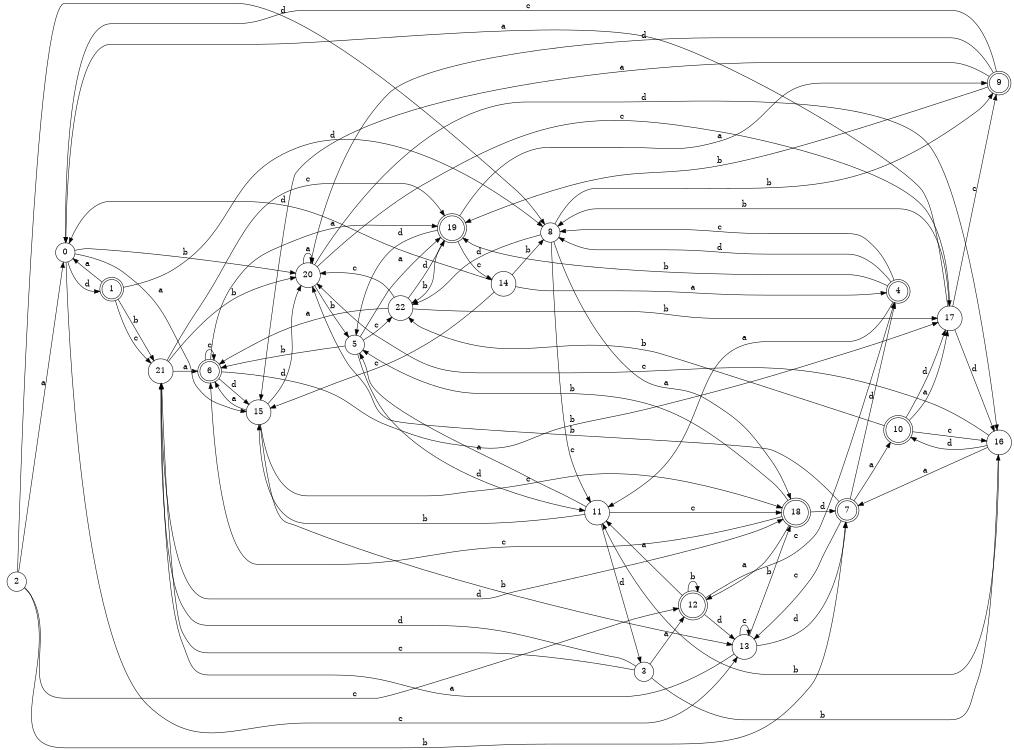 digraph n19_3 {
__start0 [label="" shape="none"];

rankdir=LR;
size="8,5";

s0 [style="filled", color="black", fillcolor="white" shape="circle", label="0"];
s1 [style="rounded,filled", color="black", fillcolor="white" shape="doublecircle", label="1"];
s2 [style="filled", color="black", fillcolor="white" shape="circle", label="2"];
s3 [style="filled", color="black", fillcolor="white" shape="circle", label="3"];
s4 [style="rounded,filled", color="black", fillcolor="white" shape="doublecircle", label="4"];
s5 [style="filled", color="black", fillcolor="white" shape="circle", label="5"];
s6 [style="rounded,filled", color="black", fillcolor="white" shape="doublecircle", label="6"];
s7 [style="rounded,filled", color="black", fillcolor="white" shape="doublecircle", label="7"];
s8 [style="filled", color="black", fillcolor="white" shape="circle", label="8"];
s9 [style="rounded,filled", color="black", fillcolor="white" shape="doublecircle", label="9"];
s10 [style="rounded,filled", color="black", fillcolor="white" shape="doublecircle", label="10"];
s11 [style="filled", color="black", fillcolor="white" shape="circle", label="11"];
s12 [style="rounded,filled", color="black", fillcolor="white" shape="doublecircle", label="12"];
s13 [style="filled", color="black", fillcolor="white" shape="circle", label="13"];
s14 [style="filled", color="black", fillcolor="white" shape="circle", label="14"];
s15 [style="filled", color="black", fillcolor="white" shape="circle", label="15"];
s16 [style="filled", color="black", fillcolor="white" shape="circle", label="16"];
s17 [style="filled", color="black", fillcolor="white" shape="circle", label="17"];
s18 [style="rounded,filled", color="black", fillcolor="white" shape="doublecircle", label="18"];
s19 [style="rounded,filled", color="black", fillcolor="white" shape="doublecircle", label="19"];
s20 [style="filled", color="black", fillcolor="white" shape="circle", label="20"];
s21 [style="filled", color="black", fillcolor="white" shape="circle", label="21"];
s22 [style="filled", color="black", fillcolor="white" shape="circle", label="22"];
s0 -> s15 [label="a"];
s0 -> s20 [label="b"];
s0 -> s13 [label="c"];
s0 -> s1 [label="d"];
s1 -> s0 [label="a"];
s1 -> s21 [label="b"];
s1 -> s21 [label="c"];
s1 -> s8 [label="d"];
s2 -> s0 [label="a"];
s2 -> s7 [label="b"];
s2 -> s12 [label="c"];
s2 -> s8 [label="d"];
s3 -> s12 [label="a"];
s3 -> s16 [label="b"];
s3 -> s21 [label="c"];
s3 -> s21 [label="d"];
s4 -> s11 [label="a"];
s4 -> s19 [label="b"];
s4 -> s8 [label="c"];
s4 -> s8 [label="d"];
s5 -> s19 [label="a"];
s5 -> s6 [label="b"];
s5 -> s22 [label="c"];
s5 -> s11 [label="d"];
s6 -> s19 [label="a"];
s6 -> s17 [label="b"];
s6 -> s6 [label="c"];
s6 -> s15 [label="d"];
s7 -> s10 [label="a"];
s7 -> s20 [label="b"];
s7 -> s13 [label="c"];
s7 -> s4 [label="d"];
s8 -> s18 [label="a"];
s8 -> s9 [label="b"];
s8 -> s11 [label="c"];
s8 -> s22 [label="d"];
s9 -> s15 [label="a"];
s9 -> s19 [label="b"];
s9 -> s0 [label="c"];
s9 -> s20 [label="d"];
s10 -> s17 [label="a"];
s10 -> s22 [label="b"];
s10 -> s16 [label="c"];
s10 -> s17 [label="d"];
s11 -> s5 [label="a"];
s11 -> s15 [label="b"];
s11 -> s18 [label="c"];
s11 -> s3 [label="d"];
s12 -> s11 [label="a"];
s12 -> s12 [label="b"];
s12 -> s4 [label="c"];
s12 -> s13 [label="d"];
s13 -> s21 [label="a"];
s13 -> s18 [label="b"];
s13 -> s13 [label="c"];
s13 -> s7 [label="d"];
s14 -> s4 [label="a"];
s14 -> s8 [label="b"];
s14 -> s15 [label="c"];
s14 -> s0 [label="d"];
s15 -> s6 [label="a"];
s15 -> s13 [label="b"];
s15 -> s18 [label="c"];
s15 -> s20 [label="d"];
s16 -> s7 [label="a"];
s16 -> s11 [label="b"];
s16 -> s20 [label="c"];
s16 -> s10 [label="d"];
s17 -> s0 [label="a"];
s17 -> s8 [label="b"];
s17 -> s9 [label="c"];
s17 -> s16 [label="d"];
s18 -> s12 [label="a"];
s18 -> s5 [label="b"];
s18 -> s6 [label="c"];
s18 -> s7 [label="d"];
s19 -> s9 [label="a"];
s19 -> s22 [label="b"];
s19 -> s14 [label="c"];
s19 -> s5 [label="d"];
s20 -> s20 [label="a"];
s20 -> s5 [label="b"];
s20 -> s17 [label="c"];
s20 -> s16 [label="d"];
s21 -> s6 [label="a"];
s21 -> s20 [label="b"];
s21 -> s19 [label="c"];
s21 -> s18 [label="d"];
s22 -> s6 [label="a"];
s22 -> s17 [label="b"];
s22 -> s20 [label="c"];
s22 -> s19 [label="d"];

}